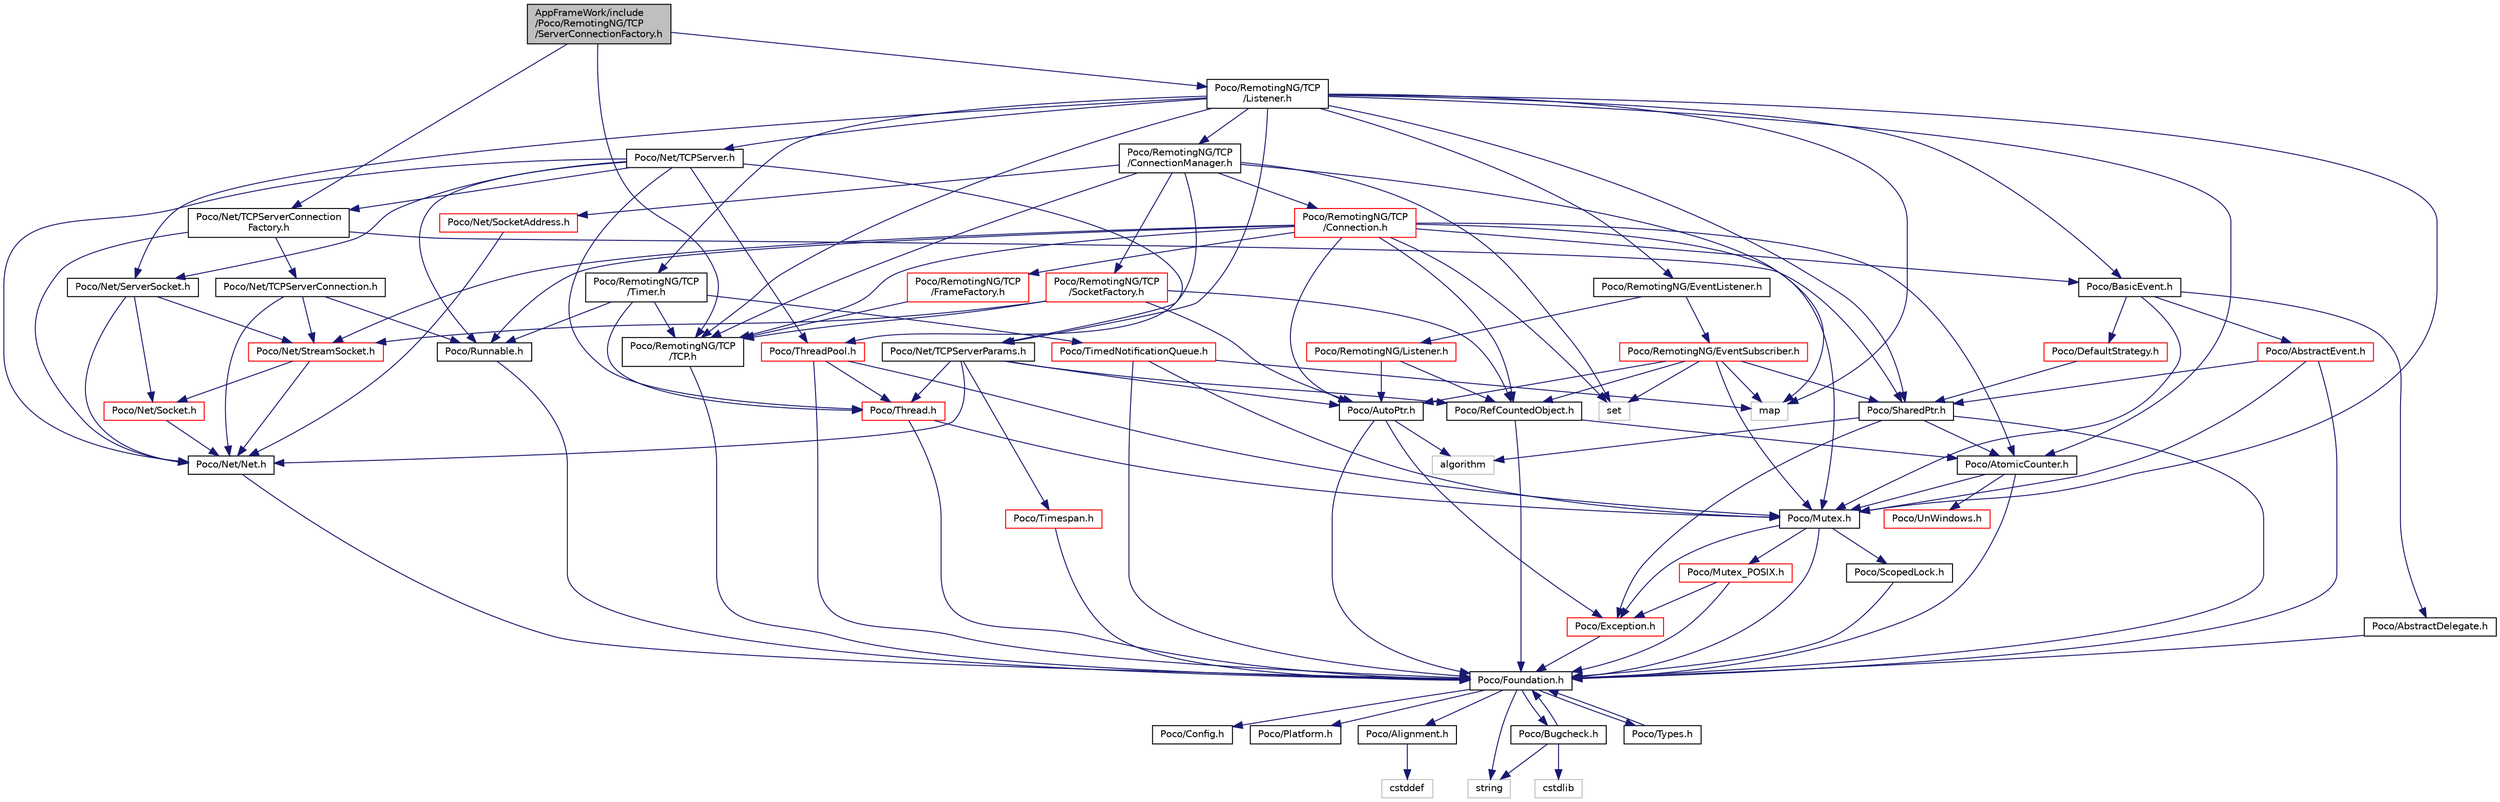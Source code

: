digraph "AppFrameWork/include/Poco/RemotingNG/TCP/ServerConnectionFactory.h"
{
 // LATEX_PDF_SIZE
  edge [fontname="Helvetica",fontsize="10",labelfontname="Helvetica",labelfontsize="10"];
  node [fontname="Helvetica",fontsize="10",shape=record];
  Node1 [label="AppFrameWork/include\l/Poco/RemotingNG/TCP\l/ServerConnectionFactory.h",height=0.2,width=0.4,color="black", fillcolor="grey75", style="filled", fontcolor="black",tooltip=" "];
  Node1 -> Node2 [color="midnightblue",fontsize="10",style="solid"];
  Node2 [label="Poco/RemotingNG/TCP\l/TCP.h",height=0.2,width=0.4,color="black", fillcolor="white", style="filled",URL="$TCP_8h.html",tooltip=" "];
  Node2 -> Node3 [color="midnightblue",fontsize="10",style="solid"];
  Node3 [label="Poco/Foundation.h",height=0.2,width=0.4,color="black", fillcolor="white", style="filled",URL="$Foundation_8h.html",tooltip=" "];
  Node3 -> Node4 [color="midnightblue",fontsize="10",style="solid"];
  Node4 [label="Poco/Config.h",height=0.2,width=0.4,color="black", fillcolor="white", style="filled",URL="$Config_8h.html",tooltip=" "];
  Node3 -> Node5 [color="midnightblue",fontsize="10",style="solid"];
  Node5 [label="Poco/Platform.h",height=0.2,width=0.4,color="black", fillcolor="white", style="filled",URL="$Platform_8h.html",tooltip=" "];
  Node3 -> Node6 [color="midnightblue",fontsize="10",style="solid"];
  Node6 [label="Poco/Alignment.h",height=0.2,width=0.4,color="black", fillcolor="white", style="filled",URL="$Alignment_8h.html",tooltip=" "];
  Node6 -> Node7 [color="midnightblue",fontsize="10",style="solid"];
  Node7 [label="cstddef",height=0.2,width=0.4,color="grey75", fillcolor="white", style="filled",tooltip=" "];
  Node3 -> Node8 [color="midnightblue",fontsize="10",style="solid"];
  Node8 [label="Poco/Bugcheck.h",height=0.2,width=0.4,color="black", fillcolor="white", style="filled",URL="$Bugcheck_8h.html",tooltip=" "];
  Node8 -> Node3 [color="midnightblue",fontsize="10",style="solid"];
  Node8 -> Node9 [color="midnightblue",fontsize="10",style="solid"];
  Node9 [label="string",height=0.2,width=0.4,color="grey75", fillcolor="white", style="filled",tooltip=" "];
  Node8 -> Node10 [color="midnightblue",fontsize="10",style="solid"];
  Node10 [label="cstdlib",height=0.2,width=0.4,color="grey75", fillcolor="white", style="filled",tooltip=" "];
  Node3 -> Node11 [color="midnightblue",fontsize="10",style="solid"];
  Node11 [label="Poco/Types.h",height=0.2,width=0.4,color="black", fillcolor="white", style="filled",URL="$Types_8h.html",tooltip=" "];
  Node11 -> Node3 [color="midnightblue",fontsize="10",style="solid"];
  Node3 -> Node9 [color="midnightblue",fontsize="10",style="solid"];
  Node1 -> Node12 [color="midnightblue",fontsize="10",style="solid"];
  Node12 [label="Poco/RemotingNG/TCP\l/Listener.h",height=0.2,width=0.4,color="black", fillcolor="white", style="filled",URL="$TCP_2Listener_8h.html",tooltip=" "];
  Node12 -> Node2 [color="midnightblue",fontsize="10",style="solid"];
  Node12 -> Node13 [color="midnightblue",fontsize="10",style="solid"];
  Node13 [label="Poco/RemotingNG/TCP\l/ConnectionManager.h",height=0.2,width=0.4,color="black", fillcolor="white", style="filled",URL="$ConnectionManager_8h.html",tooltip=" "];
  Node13 -> Node2 [color="midnightblue",fontsize="10",style="solid"];
  Node13 -> Node14 [color="midnightblue",fontsize="10",style="solid"];
  Node14 [label="Poco/RemotingNG/TCP\l/Connection.h",height=0.2,width=0.4,color="red", fillcolor="white", style="filled",URL="$Connection_8h.html",tooltip=" "];
  Node14 -> Node2 [color="midnightblue",fontsize="10",style="solid"];
  Node14 -> Node15 [color="midnightblue",fontsize="10",style="solid"];
  Node15 [label="Poco/RemotingNG/TCP\l/FrameFactory.h",height=0.2,width=0.4,color="red", fillcolor="white", style="filled",URL="$FrameFactory_8h.html",tooltip=" "];
  Node15 -> Node2 [color="midnightblue",fontsize="10",style="solid"];
  Node14 -> Node37 [color="midnightblue",fontsize="10",style="solid"];
  Node37 [label="Poco/Net/StreamSocket.h",height=0.2,width=0.4,color="red", fillcolor="white", style="filled",URL="$StreamSocket_8h.html",tooltip=" "];
  Node37 -> Node38 [color="midnightblue",fontsize="10",style="solid"];
  Node38 [label="Poco/Net/Net.h",height=0.2,width=0.4,color="black", fillcolor="white", style="filled",URL="$Net_8h.html",tooltip=" "];
  Node38 -> Node3 [color="midnightblue",fontsize="10",style="solid"];
  Node37 -> Node39 [color="midnightblue",fontsize="10",style="solid"];
  Node39 [label="Poco/Net/Socket.h",height=0.2,width=0.4,color="red", fillcolor="white", style="filled",URL="$Socket_8h.html",tooltip=" "];
  Node39 -> Node38 [color="midnightblue",fontsize="10",style="solid"];
  Node14 -> Node60 [color="midnightblue",fontsize="10",style="solid"];
  Node60 [label="Poco/Runnable.h",height=0.2,width=0.4,color="black", fillcolor="white", style="filled",URL="$Runnable_8h.html",tooltip=" "];
  Node60 -> Node3 [color="midnightblue",fontsize="10",style="solid"];
  Node14 -> Node17 [color="midnightblue",fontsize="10",style="solid"];
  Node17 [label="Poco/RefCountedObject.h",height=0.2,width=0.4,color="black", fillcolor="white", style="filled",URL="$RefCountedObject_8h.html",tooltip=" "];
  Node17 -> Node3 [color="midnightblue",fontsize="10",style="solid"];
  Node17 -> Node18 [color="midnightblue",fontsize="10",style="solid"];
  Node18 [label="Poco/AtomicCounter.h",height=0.2,width=0.4,color="black", fillcolor="white", style="filled",URL="$AtomicCounter_8h.html",tooltip=" "];
  Node18 -> Node3 [color="midnightblue",fontsize="10",style="solid"];
  Node18 -> Node19 [color="midnightblue",fontsize="10",style="solid"];
  Node19 [label="Poco/UnWindows.h",height=0.2,width=0.4,color="red", fillcolor="white", style="filled",URL="$UnWindows_8h.html",tooltip=" "];
  Node18 -> Node21 [color="midnightblue",fontsize="10",style="solid"];
  Node21 [label="Poco/Mutex.h",height=0.2,width=0.4,color="black", fillcolor="white", style="filled",URL="$Mutex_8h.html",tooltip=" "];
  Node21 -> Node3 [color="midnightblue",fontsize="10",style="solid"];
  Node21 -> Node22 [color="midnightblue",fontsize="10",style="solid"];
  Node22 [label="Poco/Exception.h",height=0.2,width=0.4,color="red", fillcolor="white", style="filled",URL="$Exception_8h.html",tooltip=" "];
  Node22 -> Node3 [color="midnightblue",fontsize="10",style="solid"];
  Node21 -> Node24 [color="midnightblue",fontsize="10",style="solid"];
  Node24 [label="Poco/ScopedLock.h",height=0.2,width=0.4,color="black", fillcolor="white", style="filled",URL="$ScopedLock_8h.html",tooltip=" "];
  Node24 -> Node3 [color="midnightblue",fontsize="10",style="solid"];
  Node21 -> Node25 [color="midnightblue",fontsize="10",style="solid"];
  Node25 [label="Poco/Mutex_POSIX.h",height=0.2,width=0.4,color="red", fillcolor="white", style="filled",URL="$Mutex__POSIX_8h.html",tooltip=" "];
  Node25 -> Node3 [color="midnightblue",fontsize="10",style="solid"];
  Node25 -> Node22 [color="midnightblue",fontsize="10",style="solid"];
  Node14 -> Node28 [color="midnightblue",fontsize="10",style="solid"];
  Node28 [label="Poco/AutoPtr.h",height=0.2,width=0.4,color="black", fillcolor="white", style="filled",URL="$AutoPtr_8h.html",tooltip=" "];
  Node28 -> Node3 [color="midnightblue",fontsize="10",style="solid"];
  Node28 -> Node22 [color="midnightblue",fontsize="10",style="solid"];
  Node28 -> Node29 [color="midnightblue",fontsize="10",style="solid"];
  Node29 [label="algorithm",height=0.2,width=0.4,color="grey75", fillcolor="white", style="filled",tooltip=" "];
  Node14 -> Node50 [color="midnightblue",fontsize="10",style="solid"];
  Node50 [label="Poco/BasicEvent.h",height=0.2,width=0.4,color="black", fillcolor="white", style="filled",URL="$BasicEvent_8h.html",tooltip=" "];
  Node50 -> Node51 [color="midnightblue",fontsize="10",style="solid"];
  Node51 [label="Poco/AbstractEvent.h",height=0.2,width=0.4,color="red", fillcolor="white", style="filled",URL="$AbstractEvent_8h.html",tooltip=" "];
  Node51 -> Node3 [color="midnightblue",fontsize="10",style="solid"];
  Node51 -> Node53 [color="midnightblue",fontsize="10",style="solid"];
  Node53 [label="Poco/SharedPtr.h",height=0.2,width=0.4,color="black", fillcolor="white", style="filled",URL="$SharedPtr_8h.html",tooltip=" "];
  Node53 -> Node3 [color="midnightblue",fontsize="10",style="solid"];
  Node53 -> Node22 [color="midnightblue",fontsize="10",style="solid"];
  Node53 -> Node18 [color="midnightblue",fontsize="10",style="solid"];
  Node53 -> Node29 [color="midnightblue",fontsize="10",style="solid"];
  Node51 -> Node21 [color="midnightblue",fontsize="10",style="solid"];
  Node50 -> Node80 [color="midnightblue",fontsize="10",style="solid"];
  Node80 [label="Poco/DefaultStrategy.h",height=0.2,width=0.4,color="red", fillcolor="white", style="filled",URL="$DefaultStrategy_8h.html",tooltip=" "];
  Node80 -> Node53 [color="midnightblue",fontsize="10",style="solid"];
  Node50 -> Node82 [color="midnightblue",fontsize="10",style="solid"];
  Node82 [label="Poco/AbstractDelegate.h",height=0.2,width=0.4,color="black", fillcolor="white", style="filled",URL="$AbstractDelegate_8h.html",tooltip=" "];
  Node82 -> Node3 [color="midnightblue",fontsize="10",style="solid"];
  Node50 -> Node21 [color="midnightblue",fontsize="10",style="solid"];
  Node14 -> Node21 [color="midnightblue",fontsize="10",style="solid"];
  Node14 -> Node18 [color="midnightblue",fontsize="10",style="solid"];
  Node14 -> Node86 [color="midnightblue",fontsize="10",style="solid"];
  Node86 [label="set",height=0.2,width=0.4,color="grey75", fillcolor="white", style="filled",tooltip=" "];
  Node13 -> Node87 [color="midnightblue",fontsize="10",style="solid"];
  Node87 [label="Poco/RemotingNG/TCP\l/SocketFactory.h",height=0.2,width=0.4,color="red", fillcolor="white", style="filled",URL="$SocketFactory_8h.html",tooltip=" "];
  Node87 -> Node2 [color="midnightblue",fontsize="10",style="solid"];
  Node87 -> Node37 [color="midnightblue",fontsize="10",style="solid"];
  Node87 -> Node17 [color="midnightblue",fontsize="10",style="solid"];
  Node87 -> Node28 [color="midnightblue",fontsize="10",style="solid"];
  Node13 -> Node42 [color="midnightblue",fontsize="10",style="solid"];
  Node42 [label="Poco/Net/SocketAddress.h",height=0.2,width=0.4,color="red", fillcolor="white", style="filled",URL="$SocketAddress_8h.html",tooltip=" "];
  Node42 -> Node38 [color="midnightblue",fontsize="10",style="solid"];
  Node13 -> Node62 [color="midnightblue",fontsize="10",style="solid"];
  Node62 [label="Poco/ThreadPool.h",height=0.2,width=0.4,color="red", fillcolor="white", style="filled",URL="$ThreadPool_8h.html",tooltip=" "];
  Node62 -> Node3 [color="midnightblue",fontsize="10",style="solid"];
  Node62 -> Node63 [color="midnightblue",fontsize="10",style="solid"];
  Node63 [label="Poco/Thread.h",height=0.2,width=0.4,color="red", fillcolor="white", style="filled",URL="$Thread_8h.html",tooltip=" "];
  Node63 -> Node3 [color="midnightblue",fontsize="10",style="solid"];
  Node63 -> Node21 [color="midnightblue",fontsize="10",style="solid"];
  Node62 -> Node21 [color="midnightblue",fontsize="10",style="solid"];
  Node13 -> Node36 [color="midnightblue",fontsize="10",style="solid"];
  Node36 [label="map",height=0.2,width=0.4,color="grey75", fillcolor="white", style="filled",tooltip=" "];
  Node13 -> Node86 [color="midnightblue",fontsize="10",style="solid"];
  Node12 -> Node90 [color="midnightblue",fontsize="10",style="solid"];
  Node90 [label="Poco/RemotingNG/TCP\l/Timer.h",height=0.2,width=0.4,color="black", fillcolor="white", style="filled",URL="$RemotingNG_2TCP_2Timer_8h.html",tooltip=" "];
  Node90 -> Node2 [color="midnightblue",fontsize="10",style="solid"];
  Node90 -> Node91 [color="midnightblue",fontsize="10",style="solid"];
  Node91 [label="Poco/TimedNotificationQueue.h",height=0.2,width=0.4,color="red", fillcolor="white", style="filled",URL="$TimedNotificationQueue_8h.html",tooltip=" "];
  Node91 -> Node3 [color="midnightblue",fontsize="10",style="solid"];
  Node91 -> Node21 [color="midnightblue",fontsize="10",style="solid"];
  Node91 -> Node36 [color="midnightblue",fontsize="10",style="solid"];
  Node90 -> Node63 [color="midnightblue",fontsize="10",style="solid"];
  Node90 -> Node60 [color="midnightblue",fontsize="10",style="solid"];
  Node12 -> Node93 [color="midnightblue",fontsize="10",style="solid"];
  Node93 [label="Poco/RemotingNG/EventListener.h",height=0.2,width=0.4,color="black", fillcolor="white", style="filled",URL="$RemotingNG_2EventListener_8h.html",tooltip=" "];
  Node93 -> Node94 [color="midnightblue",fontsize="10",style="solid"];
  Node94 [label="Poco/RemotingNG/Listener.h",height=0.2,width=0.4,color="red", fillcolor="white", style="filled",URL="$Listener_8h.html",tooltip=" "];
  Node94 -> Node17 [color="midnightblue",fontsize="10",style="solid"];
  Node94 -> Node28 [color="midnightblue",fontsize="10",style="solid"];
  Node93 -> Node102 [color="midnightblue",fontsize="10",style="solid"];
  Node102 [label="Poco/RemotingNG/EventSubscriber.h",height=0.2,width=0.4,color="red", fillcolor="white", style="filled",URL="$EventSubscriber_8h.html",tooltip=" "];
  Node102 -> Node17 [color="midnightblue",fontsize="10",style="solid"];
  Node102 -> Node28 [color="midnightblue",fontsize="10",style="solid"];
  Node102 -> Node21 [color="midnightblue",fontsize="10",style="solid"];
  Node102 -> Node53 [color="midnightblue",fontsize="10",style="solid"];
  Node102 -> Node86 [color="midnightblue",fontsize="10",style="solid"];
  Node102 -> Node36 [color="midnightblue",fontsize="10",style="solid"];
  Node12 -> Node106 [color="midnightblue",fontsize="10",style="solid"];
  Node106 [label="Poco/Net/TCPServerParams.h",height=0.2,width=0.4,color="black", fillcolor="white", style="filled",URL="$TCPServerParams_8h.html",tooltip=" "];
  Node106 -> Node38 [color="midnightblue",fontsize="10",style="solid"];
  Node106 -> Node17 [color="midnightblue",fontsize="10",style="solid"];
  Node106 -> Node46 [color="midnightblue",fontsize="10",style="solid"];
  Node46 [label="Poco/Timespan.h",height=0.2,width=0.4,color="red", fillcolor="white", style="filled",URL="$Timespan_8h.html",tooltip=" "];
  Node46 -> Node3 [color="midnightblue",fontsize="10",style="solid"];
  Node106 -> Node63 [color="midnightblue",fontsize="10",style="solid"];
  Node106 -> Node28 [color="midnightblue",fontsize="10",style="solid"];
  Node12 -> Node107 [color="midnightblue",fontsize="10",style="solid"];
  Node107 [label="Poco/Net/TCPServer.h",height=0.2,width=0.4,color="black", fillcolor="white", style="filled",URL="$TCPServer_8h.html",tooltip=" "];
  Node107 -> Node38 [color="midnightblue",fontsize="10",style="solid"];
  Node107 -> Node108 [color="midnightblue",fontsize="10",style="solid"];
  Node108 [label="Poco/Net/ServerSocket.h",height=0.2,width=0.4,color="black", fillcolor="white", style="filled",URL="$ServerSocket_8h.html",tooltip=" "];
  Node108 -> Node38 [color="midnightblue",fontsize="10",style="solid"];
  Node108 -> Node39 [color="midnightblue",fontsize="10",style="solid"];
  Node108 -> Node37 [color="midnightblue",fontsize="10",style="solid"];
  Node107 -> Node109 [color="midnightblue",fontsize="10",style="solid"];
  Node109 [label="Poco/Net/TCPServerConnection\lFactory.h",height=0.2,width=0.4,color="black", fillcolor="white", style="filled",URL="$TCPServerConnectionFactory_8h.html",tooltip=" "];
  Node109 -> Node38 [color="midnightblue",fontsize="10",style="solid"];
  Node109 -> Node110 [color="midnightblue",fontsize="10",style="solid"];
  Node110 [label="Poco/Net/TCPServerConnection.h",height=0.2,width=0.4,color="black", fillcolor="white", style="filled",URL="$TCPServerConnection_8h.html",tooltip=" "];
  Node110 -> Node38 [color="midnightblue",fontsize="10",style="solid"];
  Node110 -> Node37 [color="midnightblue",fontsize="10",style="solid"];
  Node110 -> Node60 [color="midnightblue",fontsize="10",style="solid"];
  Node109 -> Node53 [color="midnightblue",fontsize="10",style="solid"];
  Node107 -> Node106 [color="midnightblue",fontsize="10",style="solid"];
  Node107 -> Node60 [color="midnightblue",fontsize="10",style="solid"];
  Node107 -> Node63 [color="midnightblue",fontsize="10",style="solid"];
  Node107 -> Node62 [color="midnightblue",fontsize="10",style="solid"];
  Node12 -> Node108 [color="midnightblue",fontsize="10",style="solid"];
  Node12 -> Node50 [color="midnightblue",fontsize="10",style="solid"];
  Node12 -> Node53 [color="midnightblue",fontsize="10",style="solid"];
  Node12 -> Node21 [color="midnightblue",fontsize="10",style="solid"];
  Node12 -> Node18 [color="midnightblue",fontsize="10",style="solid"];
  Node12 -> Node36 [color="midnightblue",fontsize="10",style="solid"];
  Node1 -> Node109 [color="midnightblue",fontsize="10",style="solid"];
}

